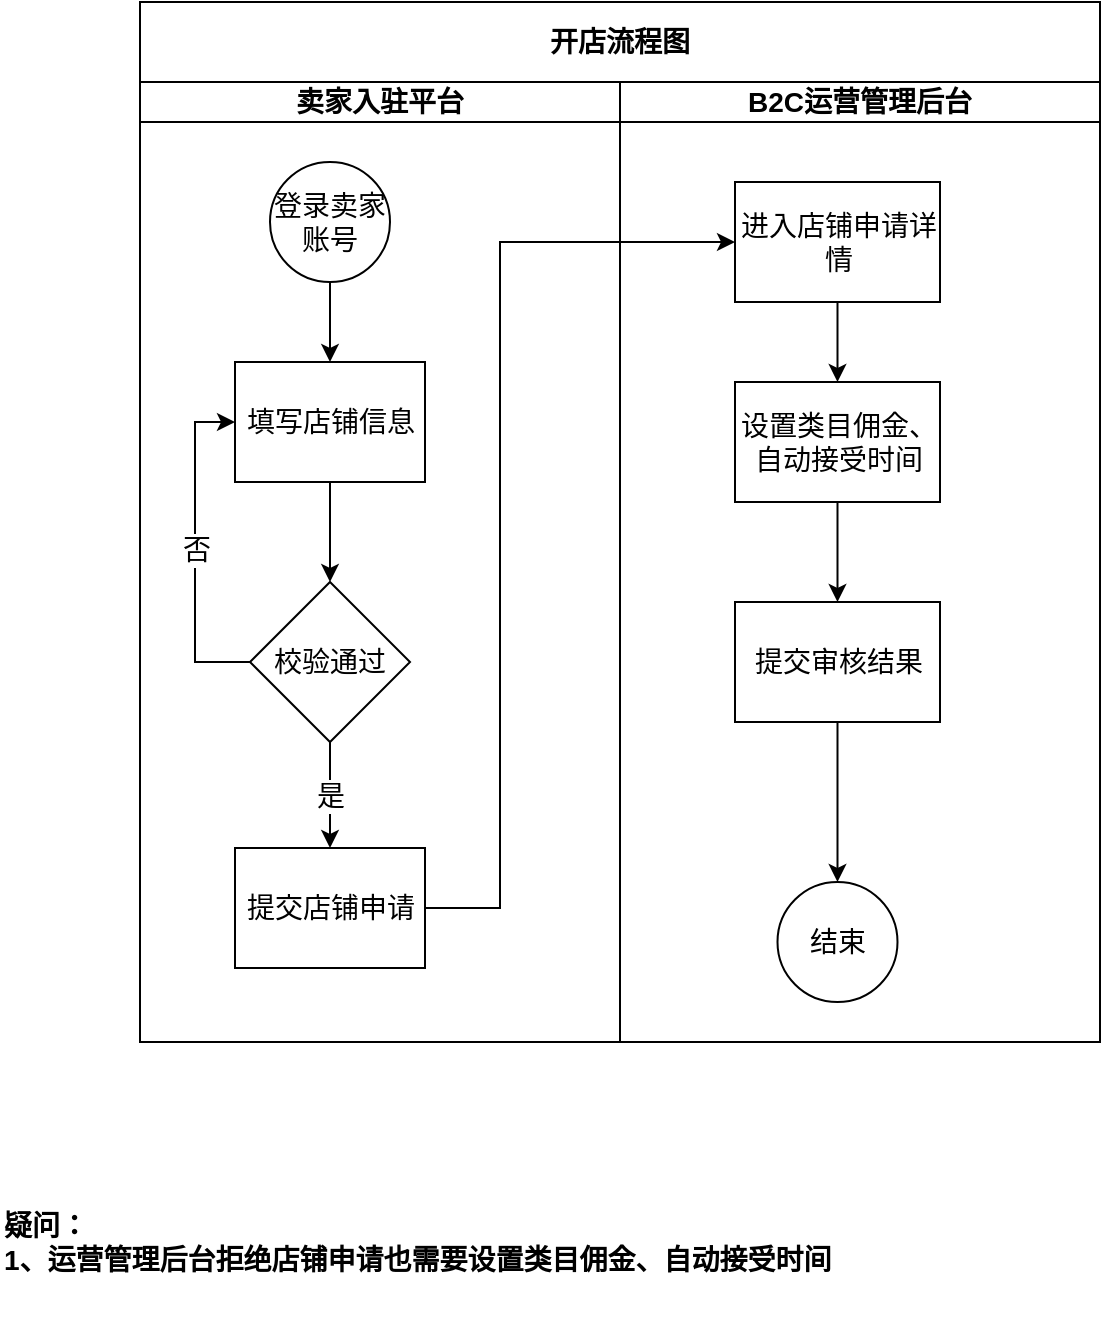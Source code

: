 <mxfile version="20.5.3" type="github">
  <diagram id="prtHgNgQTEPvFCAcTncT" name="Page-1">
    <mxGraphModel dx="1422" dy="762" grid="1" gridSize="10" guides="1" tooltips="1" connect="1" arrows="1" fold="1" page="1" pageScale="1" pageWidth="827" pageHeight="1169" math="0" shadow="0">
      <root>
        <mxCell id="0" />
        <mxCell id="1" parent="0" />
        <mxCell id="sHxnT-b31el_aMywGtVJ-11" value="&lt;b style=&quot;font-size: 14px;&quot;&gt;开店流程图&lt;/b&gt;" style="swimlane;html=1;startSize=40;fontStyle=0;collapsible=0;horizontal=1;swimlaneLine=1;strokeWidth=1;swimlaneFillColor=#ffffff;whiteSpace=wrap;fontSize=14;" vertex="1" parent="1">
          <mxGeometry x="180" y="160" width="480" height="520" as="geometry" />
        </mxCell>
        <mxCell id="sHxnT-b31el_aMywGtVJ-23" value="卖家入驻平台" style="swimlane;startSize=20;whiteSpace=wrap;html=1;strokeWidth=1;fontSize=14;" vertex="1" parent="sHxnT-b31el_aMywGtVJ-11">
          <mxGeometry y="40" width="240" height="480" as="geometry" />
        </mxCell>
        <mxCell id="sHxnT-b31el_aMywGtVJ-27" value="" style="edgeStyle=orthogonalEdgeStyle;rounded=0;orthogonalLoop=1;jettySize=auto;html=1;fontSize=14;" edge="1" parent="sHxnT-b31el_aMywGtVJ-23" source="sHxnT-b31el_aMywGtVJ-25" target="sHxnT-b31el_aMywGtVJ-26">
          <mxGeometry relative="1" as="geometry" />
        </mxCell>
        <mxCell id="sHxnT-b31el_aMywGtVJ-25" value="登录卖家账号" style="ellipse;whiteSpace=wrap;html=1;aspect=fixed;strokeWidth=1;fontSize=14;" vertex="1" parent="sHxnT-b31el_aMywGtVJ-23">
          <mxGeometry x="65" y="40" width="60" height="60" as="geometry" />
        </mxCell>
        <mxCell id="sHxnT-b31el_aMywGtVJ-29" value="" style="edgeStyle=orthogonalEdgeStyle;rounded=0;orthogonalLoop=1;jettySize=auto;html=1;fontSize=14;" edge="1" parent="sHxnT-b31el_aMywGtVJ-23" source="sHxnT-b31el_aMywGtVJ-26" target="sHxnT-b31el_aMywGtVJ-28">
          <mxGeometry relative="1" as="geometry" />
        </mxCell>
        <mxCell id="sHxnT-b31el_aMywGtVJ-26" value="填写店铺信息" style="rounded=0;whiteSpace=wrap;html=1;strokeWidth=1;fontSize=14;" vertex="1" parent="sHxnT-b31el_aMywGtVJ-23">
          <mxGeometry x="47.5" y="140" width="95" height="60" as="geometry" />
        </mxCell>
        <mxCell id="sHxnT-b31el_aMywGtVJ-31" value="否" style="edgeStyle=orthogonalEdgeStyle;rounded=0;orthogonalLoop=1;jettySize=auto;html=1;exitX=0;exitY=0.5;exitDx=0;exitDy=0;entryX=0;entryY=0.5;entryDx=0;entryDy=0;fontSize=14;" edge="1" parent="sHxnT-b31el_aMywGtVJ-23" source="sHxnT-b31el_aMywGtVJ-28" target="sHxnT-b31el_aMywGtVJ-26">
          <mxGeometry relative="1" as="geometry" />
        </mxCell>
        <mxCell id="sHxnT-b31el_aMywGtVJ-41" value="是" style="edgeStyle=orthogonalEdgeStyle;rounded=0;orthogonalLoop=1;jettySize=auto;html=1;fontSize=14;" edge="1" parent="sHxnT-b31el_aMywGtVJ-23" source="sHxnT-b31el_aMywGtVJ-28" target="sHxnT-b31el_aMywGtVJ-40">
          <mxGeometry relative="1" as="geometry" />
        </mxCell>
        <mxCell id="sHxnT-b31el_aMywGtVJ-28" value="校验通过" style="rhombus;whiteSpace=wrap;html=1;strokeWidth=1;fontSize=14;" vertex="1" parent="sHxnT-b31el_aMywGtVJ-23">
          <mxGeometry x="55" y="250" width="80" height="80" as="geometry" />
        </mxCell>
        <mxCell id="sHxnT-b31el_aMywGtVJ-40" value="提交店铺申请" style="rounded=0;whiteSpace=wrap;html=1;strokeWidth=1;fontSize=14;" vertex="1" parent="sHxnT-b31el_aMywGtVJ-23">
          <mxGeometry x="47.5" y="383" width="95" height="60" as="geometry" />
        </mxCell>
        <mxCell id="sHxnT-b31el_aMywGtVJ-32" value="B2C运营管理后台" style="swimlane;startSize=20;whiteSpace=wrap;html=1;strokeWidth=1;fontSize=14;" vertex="1" parent="sHxnT-b31el_aMywGtVJ-11">
          <mxGeometry x="240" y="40" width="240" height="480" as="geometry" />
        </mxCell>
        <mxCell id="sHxnT-b31el_aMywGtVJ-33" value="" style="edgeStyle=orthogonalEdgeStyle;rounded=0;orthogonalLoop=1;jettySize=auto;html=1;" edge="1" parent="sHxnT-b31el_aMywGtVJ-32" target="sHxnT-b31el_aMywGtVJ-36">
          <mxGeometry relative="1" as="geometry">
            <mxPoint x="95" y="100" as="sourcePoint" />
          </mxGeometry>
        </mxCell>
        <mxCell id="sHxnT-b31el_aMywGtVJ-35" value="" style="edgeStyle=orthogonalEdgeStyle;rounded=0;orthogonalLoop=1;jettySize=auto;html=1;" edge="1" parent="sHxnT-b31el_aMywGtVJ-32" target="sHxnT-b31el_aMywGtVJ-38">
          <mxGeometry relative="1" as="geometry">
            <mxPoint x="95" y="200" as="sourcePoint" />
          </mxGeometry>
        </mxCell>
        <mxCell id="sHxnT-b31el_aMywGtVJ-43" value="" style="edgeStyle=orthogonalEdgeStyle;rounded=0;orthogonalLoop=1;jettySize=auto;html=1;fontSize=14;" edge="1" parent="sHxnT-b31el_aMywGtVJ-32" source="sHxnT-b31el_aMywGtVJ-39" target="sHxnT-b31el_aMywGtVJ-42">
          <mxGeometry relative="1" as="geometry" />
        </mxCell>
        <mxCell id="sHxnT-b31el_aMywGtVJ-39" value="进入店铺申请详情" style="rounded=0;whiteSpace=wrap;html=1;strokeWidth=1;fontSize=14;" vertex="1" parent="sHxnT-b31el_aMywGtVJ-32">
          <mxGeometry x="57.5" y="50" width="102.5" height="60" as="geometry" />
        </mxCell>
        <mxCell id="sHxnT-b31el_aMywGtVJ-53" value="" style="edgeStyle=orthogonalEdgeStyle;rounded=0;orthogonalLoop=1;jettySize=auto;html=1;endArrow=classic;endFill=1;fontSize=14;" edge="1" parent="sHxnT-b31el_aMywGtVJ-32" source="sHxnT-b31el_aMywGtVJ-42" target="sHxnT-b31el_aMywGtVJ-51">
          <mxGeometry relative="1" as="geometry" />
        </mxCell>
        <mxCell id="sHxnT-b31el_aMywGtVJ-42" value="设置类目佣金、自动接受时间" style="rounded=0;whiteSpace=wrap;html=1;strokeWidth=1;fontSize=14;" vertex="1" parent="sHxnT-b31el_aMywGtVJ-32">
          <mxGeometry x="57.5" y="150" width="102.5" height="60" as="geometry" />
        </mxCell>
        <mxCell id="sHxnT-b31el_aMywGtVJ-55" value="" style="edgeStyle=orthogonalEdgeStyle;rounded=0;orthogonalLoop=1;jettySize=auto;html=1;endArrow=classic;endFill=1;fontSize=14;" edge="1" parent="sHxnT-b31el_aMywGtVJ-32" source="sHxnT-b31el_aMywGtVJ-51" target="sHxnT-b31el_aMywGtVJ-54">
          <mxGeometry relative="1" as="geometry" />
        </mxCell>
        <mxCell id="sHxnT-b31el_aMywGtVJ-51" value="提交审核结果" style="rounded=0;whiteSpace=wrap;html=1;strokeWidth=1;fontSize=14;" vertex="1" parent="sHxnT-b31el_aMywGtVJ-32">
          <mxGeometry x="57.5" y="260" width="102.5" height="60" as="geometry" />
        </mxCell>
        <mxCell id="sHxnT-b31el_aMywGtVJ-54" value="结束" style="ellipse;whiteSpace=wrap;html=1;aspect=fixed;strokeWidth=1;fontSize=14;" vertex="1" parent="sHxnT-b31el_aMywGtVJ-32">
          <mxGeometry x="78.75" y="400" width="60" height="60" as="geometry" />
        </mxCell>
        <mxCell id="sHxnT-b31el_aMywGtVJ-50" style="edgeStyle=orthogonalEdgeStyle;rounded=0;orthogonalLoop=1;jettySize=auto;html=1;entryX=0;entryY=0.5;entryDx=0;entryDy=0;endArrow=classic;endFill=1;fontSize=14;" edge="1" parent="sHxnT-b31el_aMywGtVJ-11" source="sHxnT-b31el_aMywGtVJ-40" target="sHxnT-b31el_aMywGtVJ-39">
          <mxGeometry relative="1" as="geometry">
            <Array as="points">
              <mxPoint x="180" y="453" />
              <mxPoint x="180" y="120" />
            </Array>
          </mxGeometry>
        </mxCell>
        <mxCell id="sHxnT-b31el_aMywGtVJ-44" value="&lt;b style=&quot;font-size: 14px;&quot;&gt;疑问：&lt;br&gt;1、运营管理后台拒绝店铺申请也需要设置类目佣金、自动接受时间&lt;/b&gt;" style="text;html=1;strokeColor=none;fillColor=none;align=left;verticalAlign=middle;whiteSpace=wrap;rounded=0;strokeWidth=1;" vertex="1" parent="1">
          <mxGeometry x="110" y="740" width="430" height="80" as="geometry" />
        </mxCell>
      </root>
    </mxGraphModel>
  </diagram>
</mxfile>
